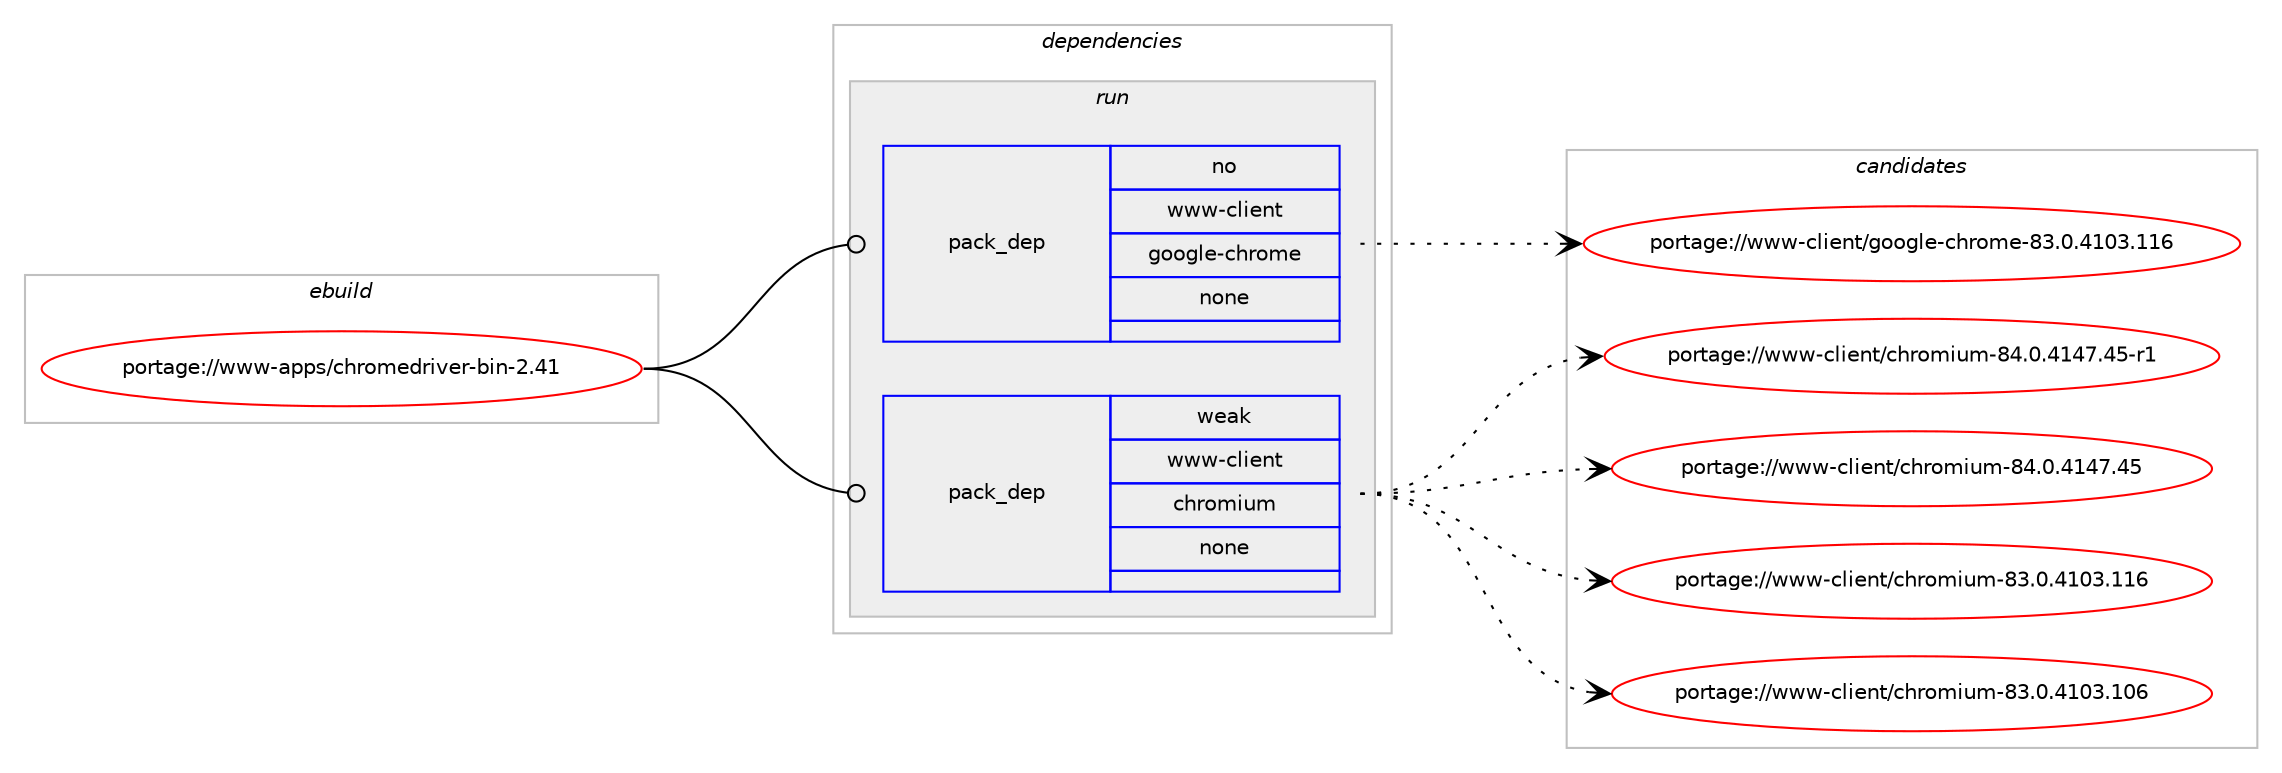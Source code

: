 digraph prolog {

# *************
# Graph options
# *************

newrank=true;
concentrate=true;
compound=true;
graph [rankdir=LR,fontname=Helvetica,fontsize=10,ranksep=1.5];#, ranksep=2.5, nodesep=0.2];
edge  [arrowhead=vee];
node  [fontname=Helvetica,fontsize=10];

# **********
# The ebuild
# **********

subgraph cluster_leftcol {
color=gray;
rank=same;
label=<<i>ebuild</i>>;
id [label="portage://www-apps/chromedriver-bin-2.41", color=red, width=4, href="../www-apps/chromedriver-bin-2.41.svg"];
}

# ****************
# The dependencies
# ****************

subgraph cluster_midcol {
color=gray;
label=<<i>dependencies</i>>;
subgraph cluster_compile {
fillcolor="#eeeeee";
style=filled;
label=<<i>compile</i>>;
}
subgraph cluster_compileandrun {
fillcolor="#eeeeee";
style=filled;
label=<<i>compile and run</i>>;
}
subgraph cluster_run {
fillcolor="#eeeeee";
style=filled;
label=<<i>run</i>>;
subgraph pack1900 {
dependency2174 [label=<<TABLE BORDER="0" CELLBORDER="1" CELLSPACING="0" CELLPADDING="4" WIDTH="220"><TR><TD ROWSPAN="6" CELLPADDING="30">pack_dep</TD></TR><TR><TD WIDTH="110">no</TD></TR><TR><TD>www-client</TD></TR><TR><TD>google-chrome</TD></TR><TR><TD>none</TD></TR><TR><TD></TD></TR></TABLE>>, shape=none, color=blue];
}
id:e -> dependency2174:w [weight=20,style="solid",arrowhead="odot"];
subgraph pack1901 {
dependency2175 [label=<<TABLE BORDER="0" CELLBORDER="1" CELLSPACING="0" CELLPADDING="4" WIDTH="220"><TR><TD ROWSPAN="6" CELLPADDING="30">pack_dep</TD></TR><TR><TD WIDTH="110">weak</TD></TR><TR><TD>www-client</TD></TR><TR><TD>chromium</TD></TR><TR><TD>none</TD></TR><TR><TD></TD></TR></TABLE>>, shape=none, color=blue];
}
id:e -> dependency2175:w [weight=20,style="solid",arrowhead="odot"];
}
}

# **************
# The candidates
# **************

subgraph cluster_choices {
rank=same;
color=gray;
label=<<i>candidates</i>>;

subgraph choice1900 {
color=black;
nodesep=1;
choice11911911945991081051011101164710311111110310810145991041141111091014556514648465249485146494954 [label="portage://www-client/google-chrome-83.0.4103.116", color=red, width=4,href="../www-client/google-chrome-83.0.4103.116.svg"];
dependency2174:e -> choice11911911945991081051011101164710311111110310810145991041141111091014556514648465249485146494954:w [style=dotted,weight="100"];
}
subgraph choice1901 {
color=black;
nodesep=1;
choice11911911945991081051011101164799104114111109105117109455652464846524952554652534511449 [label="portage://www-client/chromium-84.0.4147.45-r1", color=red, width=4,href="../www-client/chromium-84.0.4147.45-r1.svg"];
choice1191191194599108105101110116479910411411110910511710945565246484652495255465253 [label="portage://www-client/chromium-84.0.4147.45", color=red, width=4,href="../www-client/chromium-84.0.4147.45.svg"];
choice119119119459910810510111011647991041141111091051171094556514648465249485146494954 [label="portage://www-client/chromium-83.0.4103.116", color=red, width=4,href="../www-client/chromium-83.0.4103.116.svg"];
choice119119119459910810510111011647991041141111091051171094556514648465249485146494854 [label="portage://www-client/chromium-83.0.4103.106", color=red, width=4,href="../www-client/chromium-83.0.4103.106.svg"];
dependency2175:e -> choice11911911945991081051011101164799104114111109105117109455652464846524952554652534511449:w [style=dotted,weight="100"];
dependency2175:e -> choice1191191194599108105101110116479910411411110910511710945565246484652495255465253:w [style=dotted,weight="100"];
dependency2175:e -> choice119119119459910810510111011647991041141111091051171094556514648465249485146494954:w [style=dotted,weight="100"];
dependency2175:e -> choice119119119459910810510111011647991041141111091051171094556514648465249485146494854:w [style=dotted,weight="100"];
}
}

}
